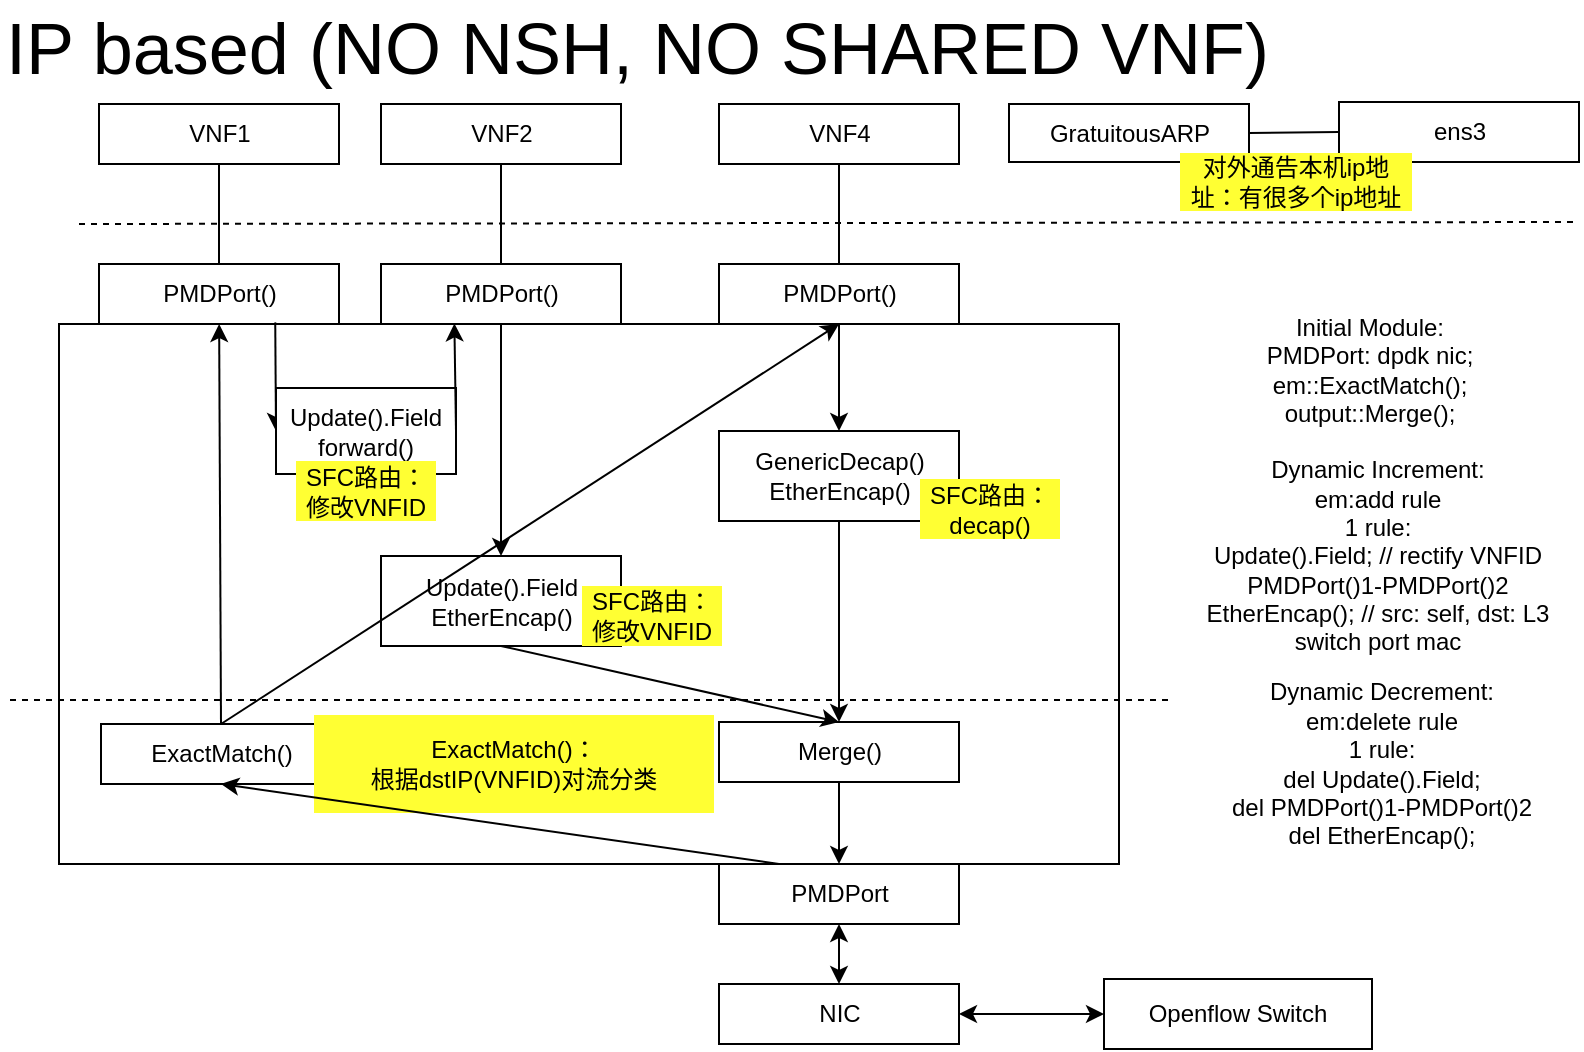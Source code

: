 <mxfile version="10.9.5" type="device"><diagram name="页-1" id="页-1"><mxGraphModel dx="750" dy="867" grid="1" gridSize="10" guides="1" tooltips="1" connect="1" arrows="1" fold="1" page="1" pageScale="1" pageWidth="827" pageHeight="1169" math="0" shadow="0"><root><mxCell id="0"/><mxCell id="1" parent="0"/><mxCell id="xbQShqGJ_ae4azPiM4kQ-2" value="" style="rounded=0;whiteSpace=wrap;html=1;" parent="1" vertex="1"><mxGeometry x="874.5" y="172" width="530" height="270" as="geometry"/></mxCell><mxCell id="xbQShqGJ_ae4azPiM4kQ-3" value="PMDPort" style="rounded=0;whiteSpace=wrap;html=1;" parent="1" vertex="1"><mxGeometry x="1204.5" y="442" width="120" height="30" as="geometry"/></mxCell><mxCell id="xbQShqGJ_ae4azPiM4kQ-4" value="ens3" style="rounded=0;whiteSpace=wrap;html=1;" parent="1" vertex="1"><mxGeometry x="1514.5" y="61" width="120" height="30" as="geometry"/></mxCell><mxCell id="xbQShqGJ_ae4azPiM4kQ-5" value="GratuitousARP" style="rounded=0;whiteSpace=wrap;html=1;" parent="1" vertex="1"><mxGeometry x="1349.5" y="62" width="120" height="29" as="geometry"/></mxCell><mxCell id="xbQShqGJ_ae4azPiM4kQ-6" value="" style="endArrow=none;html=1;entryX=1;entryY=0.5;entryDx=0;entryDy=0;exitX=0;exitY=0.5;exitDx=0;exitDy=0;" parent="1" source="xbQShqGJ_ae4azPiM4kQ-4" target="xbQShqGJ_ae4azPiM4kQ-5" edge="1"><mxGeometry width="50" height="50" relative="1" as="geometry"><mxPoint x="1584.5" y="77" as="sourcePoint"/><mxPoint x="1629.5" y="22" as="targetPoint"/></mxGeometry></mxCell><mxCell id="xbQShqGJ_ae4azPiM4kQ-7" value="" style="endArrow=none;dashed=1;html=1;" parent="1" edge="1"><mxGeometry width="50" height="50" relative="1" as="geometry"><mxPoint x="884.5" y="122.0" as="sourcePoint"/><mxPoint x="1634.5" y="121" as="targetPoint"/></mxGeometry></mxCell><mxCell id="xbQShqGJ_ae4azPiM4kQ-8" value="Merge()" style="rounded=0;whiteSpace=wrap;html=1;" parent="1" vertex="1"><mxGeometry x="1204.5" y="371" width="120" height="30" as="geometry"/></mxCell><mxCell id="xbQShqGJ_ae4azPiM4kQ-9" value="" style="endArrow=classic;html=1;exitX=0.5;exitY=1;exitDx=0;exitDy=0;entryX=0.5;entryY=0;entryDx=0;entryDy=0;" parent="1" source="xbQShqGJ_ae4azPiM4kQ-8" target="xbQShqGJ_ae4azPiM4kQ-3" edge="1"><mxGeometry width="50" height="50" relative="1" as="geometry"><mxPoint x="1044.5" y="562" as="sourcePoint"/><mxPoint x="1264.5" y="442" as="targetPoint"/></mxGeometry></mxCell><mxCell id="xbQShqGJ_ae4azPiM4kQ-10" value="VNF1" style="rounded=0;whiteSpace=wrap;html=1;" parent="1" vertex="1"><mxGeometry x="894.5" y="62" width="120" height="30" as="geometry"/></mxCell><mxCell id="xbQShqGJ_ae4azPiM4kQ-11" value="VNF2" style="rounded=0;whiteSpace=wrap;html=1;" parent="1" vertex="1"><mxGeometry x="1035.5" y="62" width="120" height="30" as="geometry"/></mxCell><mxCell id="xbQShqGJ_ae4azPiM4kQ-12" value="PMDPort()" style="rounded=0;whiteSpace=wrap;html=1;" parent="1" vertex="1"><mxGeometry x="894.5" y="142" width="120" height="30" as="geometry"/></mxCell><mxCell id="xbQShqGJ_ae4azPiM4kQ-13" value="PMDPort()" style="rounded=0;whiteSpace=wrap;html=1;" parent="1" vertex="1"><mxGeometry x="1035.5" y="142" width="120" height="30" as="geometry"/></mxCell><mxCell id="xbQShqGJ_ae4azPiM4kQ-14" value="" style="endArrow=none;html=1;entryX=0.5;entryY=1;entryDx=0;entryDy=0;exitX=0.5;exitY=0;exitDx=0;exitDy=0;" parent="1" source="xbQShqGJ_ae4azPiM4kQ-12" target="xbQShqGJ_ae4azPiM4kQ-10" edge="1"><mxGeometry width="50" height="50" relative="1" as="geometry"><mxPoint x="1484.929" y="122.286" as="sourcePoint"/><mxPoint x="1484.929" y="32.286" as="targetPoint"/></mxGeometry></mxCell><mxCell id="xbQShqGJ_ae4azPiM4kQ-15" value="" style="endArrow=none;html=1;entryX=0.5;entryY=1;entryDx=0;entryDy=0;exitX=0.5;exitY=0;exitDx=0;exitDy=0;" parent="1" source="xbQShqGJ_ae4azPiM4kQ-13" target="xbQShqGJ_ae4azPiM4kQ-11" edge="1"><mxGeometry width="50" height="50" relative="1" as="geometry"><mxPoint x="905.929" y="122.286" as="sourcePoint"/><mxPoint x="905.929" y="42.286" as="targetPoint"/></mxGeometry></mxCell><mxCell id="xbQShqGJ_ae4azPiM4kQ-16" value="ExactMatch()" style="rounded=0;whiteSpace=wrap;html=1;" parent="1" vertex="1"><mxGeometry x="895.5" y="372" width="120" height="30" as="geometry"/></mxCell><mxCell id="xbQShqGJ_ae4azPiM4kQ-17" value="ExactMatch()：&lt;br&gt;根据dstIP(VNFID)对流分类" style="text;html=1;strokeColor=none;fillColor=#FFFF33;align=center;verticalAlign=middle;whiteSpace=wrap;rounded=0;" parent="1" vertex="1"><mxGeometry x="1002" y="367.5" width="200" height="49" as="geometry"/></mxCell><mxCell id="xbQShqGJ_ae4azPiM4kQ-18" value="" style="endArrow=classic;html=1;entryX=0.5;entryY=1;entryDx=0;entryDy=0;exitX=0.25;exitY=0;exitDx=0;exitDy=0;" parent="1" source="xbQShqGJ_ae4azPiM4kQ-3" target="xbQShqGJ_ae4azPiM4kQ-16" edge="1"><mxGeometry width="50" height="50" relative="1" as="geometry"><mxPoint x="1094.5" y="582" as="sourcePoint"/><mxPoint x="1144.5" y="532" as="targetPoint"/></mxGeometry></mxCell><mxCell id="xbQShqGJ_ae4azPiM4kQ-19" value="" style="endArrow=classic;startArrow=classic;html=1;exitX=0.5;exitY=0;exitDx=0;exitDy=0;" parent="1" source="xbQShqGJ_ae4azPiM4kQ-24" target="xbQShqGJ_ae4azPiM4kQ-3" edge="1"><mxGeometry width="50" height="50" relative="1" as="geometry"><mxPoint x="1264.5" y="522" as="sourcePoint"/><mxPoint x="1304.5" y="562" as="targetPoint"/></mxGeometry></mxCell><mxCell id="xbQShqGJ_ae4azPiM4kQ-21" value="" style="endArrow=classic;html=1;exitX=0.5;exitY=0;exitDx=0;exitDy=0;" parent="1" source="xbQShqGJ_ae4azPiM4kQ-16" target="xbQShqGJ_ae4azPiM4kQ-12" edge="1"><mxGeometry width="50" height="50" relative="1" as="geometry"><mxPoint x="1244.5" y="452" as="sourcePoint"/><mxPoint x="964.5" y="277" as="targetPoint"/></mxGeometry></mxCell><mxCell id="xbQShqGJ_ae4azPiM4kQ-23" value="" style="endArrow=classic;html=1;exitX=0.204;exitY=-0.003;exitDx=0;exitDy=0;exitPerimeter=0;entryX=0;entryY=0.5;entryDx=0;entryDy=0;" parent="1" source="xbQShqGJ_ae4azPiM4kQ-2" target="xbQShqGJ_ae4azPiM4kQ-44" edge="1"><mxGeometry width="50" height="50" relative="1" as="geometry"><mxPoint x="1214.559" y="211.471" as="sourcePoint"/><mxPoint x="1324.5" y="302" as="targetPoint"/></mxGeometry></mxCell><mxCell id="xbQShqGJ_ae4azPiM4kQ-24" value="NIC" style="rounded=0;whiteSpace=wrap;html=1;" parent="1" vertex="1"><mxGeometry x="1204.5" y="502" width="120" height="30" as="geometry"/></mxCell><mxCell id="xbQShqGJ_ae4azPiM4kQ-25" value="Update().Field&lt;br&gt;EtherEncap()" style="rounded=0;whiteSpace=wrap;html=1;" parent="1" vertex="1"><mxGeometry x="1035.5" y="288" width="120" height="45" as="geometry"/></mxCell><mxCell id="xbQShqGJ_ae4azPiM4kQ-26" value="" style="endArrow=classic;html=1;exitX=0.5;exitY=1;exitDx=0;exitDy=0;entryX=0.5;entryY=0;entryDx=0;entryDy=0;" parent="1" source="xbQShqGJ_ae4azPiM4kQ-13" target="xbQShqGJ_ae4azPiM4kQ-25" edge="1"><mxGeometry width="50" height="50" relative="1" as="geometry"><mxPoint x="1234.667" y="221.833" as="sourcePoint"/><mxPoint x="1344.559" y="265.588" as="targetPoint"/></mxGeometry></mxCell><mxCell id="xbQShqGJ_ae4azPiM4kQ-27" value="" style="endArrow=classic;html=1;exitX=0.5;exitY=1;exitDx=0;exitDy=0;entryX=0.5;entryY=0;entryDx=0;entryDy=0;" parent="1" source="xbQShqGJ_ae4azPiM4kQ-25" target="xbQShqGJ_ae4azPiM4kQ-8" edge="1"><mxGeometry width="50" height="50" relative="1" as="geometry"><mxPoint x="834.5" y="397" as="sourcePoint"/><mxPoint x="854.5" y="467" as="targetPoint"/></mxGeometry></mxCell><mxCell id="xbQShqGJ_ae4azPiM4kQ-28" value="&lt;font style=&quot;font-size: 36px&quot;&gt;IP based (NO NSH, NO SHARED VNF)&lt;/font&gt;" style="text;html=1;resizable=0;points=[];autosize=1;align=left;verticalAlign=top;spacingTop=-4;" parent="1" vertex="1"><mxGeometry x="845.5" y="10" width="650" height="20" as="geometry"/></mxCell><mxCell id="xbQShqGJ_ae4azPiM4kQ-29" value="VNF4" style="rounded=0;whiteSpace=wrap;html=1;" parent="1" vertex="1"><mxGeometry x="1204.5" y="62" width="120" height="30" as="geometry"/></mxCell><mxCell id="xbQShqGJ_ae4azPiM4kQ-30" value="PMDPort()" style="rounded=0;whiteSpace=wrap;html=1;" parent="1" vertex="1"><mxGeometry x="1204.5" y="142" width="120" height="30" as="geometry"/></mxCell><mxCell id="xbQShqGJ_ae4azPiM4kQ-31" value="" style="endArrow=none;html=1;entryX=0.5;entryY=1;entryDx=0;entryDy=0;exitX=0.5;exitY=0;exitDx=0;exitDy=0;" parent="1" source="xbQShqGJ_ae4azPiM4kQ-30" target="xbQShqGJ_ae4azPiM4kQ-29" edge="1"><mxGeometry width="50" height="50" relative="1" as="geometry"><mxPoint x="1074.929" y="122.286" as="sourcePoint"/><mxPoint x="1074.929" y="42.286" as="targetPoint"/></mxGeometry></mxCell><mxCell id="xbQShqGJ_ae4azPiM4kQ-32" value="" style="endArrow=classic;html=1;exitX=0.5;exitY=0;exitDx=0;exitDy=0;entryX=0.5;entryY=1;entryDx=0;entryDy=0;" parent="1" source="xbQShqGJ_ae4azPiM4kQ-16" target="xbQShqGJ_ae4azPiM4kQ-30" edge="1"><mxGeometry width="50" height="50" relative="1" as="geometry"><mxPoint x="1104.5" y="374" as="sourcePoint"/><mxPoint x="1074.5" y="332" as="targetPoint"/></mxGeometry></mxCell><mxCell id="xbQShqGJ_ae4azPiM4kQ-33" value="" style="endArrow=classic;html=1;entryX=0.5;entryY=0;entryDx=0;entryDy=0;exitX=0.5;exitY=1;exitDx=0;exitDy=0;" parent="1" source="xbQShqGJ_ae4azPiM4kQ-30" target="xbQShqGJ_ae4azPiM4kQ-42" edge="1"><mxGeometry width="50" height="50" relative="1" as="geometry"><mxPoint x="1114.5" y="384" as="sourcePoint"/><mxPoint x="1329.786" y="181.429" as="targetPoint"/></mxGeometry></mxCell><mxCell id="xbQShqGJ_ae4azPiM4kQ-34" value="" style="endArrow=classic;html=1;exitX=0.5;exitY=1;exitDx=0;exitDy=0;entryX=0.5;entryY=0;entryDx=0;entryDy=0;" parent="1" source="xbQShqGJ_ae4azPiM4kQ-42" target="xbQShqGJ_ae4azPiM4kQ-8" edge="1"><mxGeometry width="50" height="50" relative="1" as="geometry"><mxPoint x="1329.786" y="181.429" as="sourcePoint"/><mxPoint x="1463.5" y="374" as="targetPoint"/></mxGeometry></mxCell><mxCell id="xbQShqGJ_ae4azPiM4kQ-35" value="SFC路由：&lt;br&gt;修改VNFID" style="text;html=1;strokeColor=none;fillColor=#FFFF33;align=center;verticalAlign=middle;whiteSpace=wrap;rounded=0;" parent="1" vertex="1"><mxGeometry x="1136" y="303" width="70" height="30" as="geometry"/></mxCell><mxCell id="xbQShqGJ_ae4azPiM4kQ-38" value="对外通告本机ip地址：有很多个ip地址" style="text;html=1;strokeColor=none;fillColor=#FFFF33;align=center;verticalAlign=middle;whiteSpace=wrap;rounded=0;" parent="1" vertex="1"><mxGeometry x="1435" y="86.5" width="116" height="29" as="geometry"/></mxCell><mxCell id="xbQShqGJ_ae4azPiM4kQ-39" value="Initial Module:&lt;br&gt;PMDPort: dpdk nic;&lt;br&gt;em::ExactMatch();&lt;br&gt;output::Merge();" style="text;html=1;strokeColor=none;fillColor=none;align=center;verticalAlign=middle;whiteSpace=wrap;rounded=0;" parent="1" vertex="1"><mxGeometry x="1444.5" y="184.5" width="170" height="20" as="geometry"/></mxCell><mxCell id="xbQShqGJ_ae4azPiM4kQ-40" value="Dynamic Increment:&lt;br&gt;em:add rule&lt;br&gt;1 rule:&lt;br&gt;Update().Field; // rectify VNFID&lt;br&gt;PMDPort()1-PMDPort()2&lt;br&gt;EtherEncap(); // src: self, dst: L3 switch port mac" style="text;html=1;strokeColor=none;fillColor=none;align=center;verticalAlign=middle;whiteSpace=wrap;rounded=0;" parent="1" vertex="1"><mxGeometry x="1444.5" y="278" width="178" height="20" as="geometry"/></mxCell><mxCell id="xbQShqGJ_ae4azPiM4kQ-41" value="Dynamic Decrement:&lt;br&gt;em:delete rule&lt;br&gt;1 rule: &lt;br&gt;del Update().Field;&lt;br&gt;del PMDPort()1-PMDPort()2&lt;br&gt;del EtherEncap();" style="text;html=1;strokeColor=none;fillColor=none;align=center;verticalAlign=middle;whiteSpace=wrap;rounded=0;" parent="1" vertex="1"><mxGeometry x="1446.5" y="382" width="178" height="20" as="geometry"/></mxCell><mxCell id="xbQShqGJ_ae4azPiM4kQ-42" value="GenericDecap()&lt;br&gt;EtherEncap()" style="rounded=0;whiteSpace=wrap;html=1;" parent="1" vertex="1"><mxGeometry x="1204.5" y="225.5" width="120" height="45" as="geometry"/></mxCell><mxCell id="xbQShqGJ_ae4azPiM4kQ-44" value="Update().Field&lt;br&gt;forward()" style="rounded=0;whiteSpace=wrap;html=1;" parent="1" vertex="1"><mxGeometry x="983" y="204" width="90" height="43" as="geometry"/></mxCell><mxCell id="xbQShqGJ_ae4azPiM4kQ-45" value="" style="endArrow=classic;html=1;exitX=1;exitY=0.5;exitDx=0;exitDy=0;entryX=0.373;entryY=-0.001;entryDx=0;entryDy=0;entryPerimeter=0;" parent="1" source="xbQShqGJ_ae4azPiM4kQ-44" target="xbQShqGJ_ae4azPiM4kQ-2" edge="1"><mxGeometry width="50" height="50" relative="1" as="geometry"><mxPoint x="992.595" y="181.238" as="sourcePoint"/><mxPoint x="1014.5" y="206" as="targetPoint"/></mxGeometry></mxCell><mxCell id="xbQShqGJ_ae4azPiM4kQ-46" value="Openflow Switch" style="rounded=0;whiteSpace=wrap;html=1;" parent="1" vertex="1"><mxGeometry x="1397" y="499.5" width="134" height="35" as="geometry"/></mxCell><mxCell id="xbQShqGJ_ae4azPiM4kQ-47" value="" style="endArrow=classic;startArrow=classic;html=1;entryX=0;entryY=0.5;entryDx=0;entryDy=0;exitX=1;exitY=0.5;exitDx=0;exitDy=0;" parent="1" source="xbQShqGJ_ae4azPiM4kQ-24" target="xbQShqGJ_ae4azPiM4kQ-46" edge="1"><mxGeometry width="50" height="50" relative="1" as="geometry"><mxPoint x="1340" y="535.5" as="sourcePoint"/><mxPoint x="1274.685" y="482" as="targetPoint"/></mxGeometry></mxCell><mxCell id="xbQShqGJ_ae4azPiM4kQ-50" value="SFC路由：&lt;br&gt;decap()" style="text;html=1;strokeColor=none;fillColor=#FFFF33;align=center;verticalAlign=middle;whiteSpace=wrap;rounded=0;" parent="1" vertex="1"><mxGeometry x="1305" y="249.5" width="70" height="30" as="geometry"/></mxCell><mxCell id="i2qKd6oYx-EVhikHip1o-4" value="SFC路由：&lt;br&gt;修改VNFID" style="text;html=1;strokeColor=none;fillColor=#FFFF33;align=center;verticalAlign=middle;whiteSpace=wrap;rounded=0;" parent="1" vertex="1"><mxGeometry x="993" y="240.5" width="70" height="30" as="geometry"/></mxCell><mxCell id="TyIz4j9moxtyT0OokztO-3" value="" style="endArrow=none;dashed=1;html=1;" edge="1" parent="1"><mxGeometry width="50" height="50" relative="1" as="geometry"><mxPoint x="850" y="360" as="sourcePoint"/><mxPoint x="1430" y="360" as="targetPoint"/></mxGeometry></mxCell><mxCell id="2" value="连接线" parent="0"/></root></mxGraphModel></diagram></mxfile>